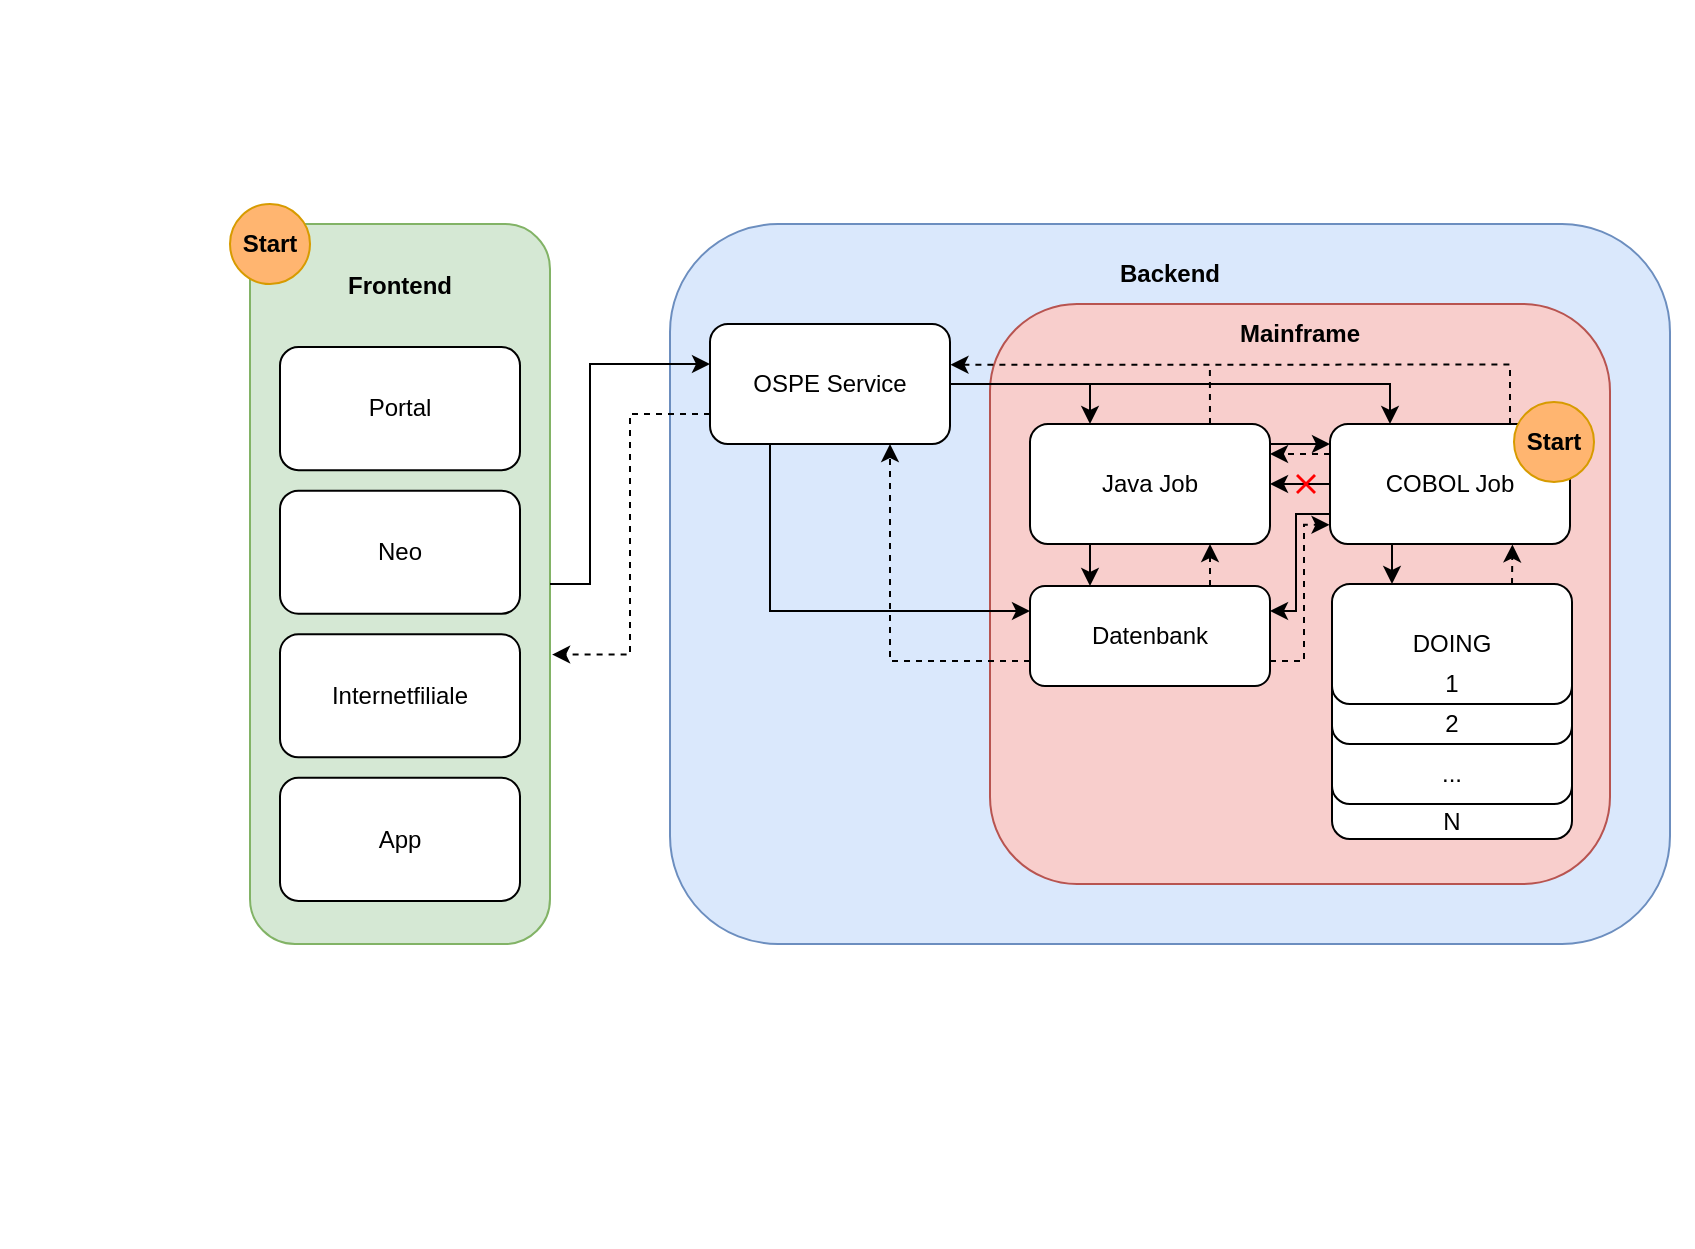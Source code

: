 <mxfile version="23.0.1" type="device">
  <diagram name="Page-1" id="d1-qC05MpWn0oF9kBFTs">
    <mxGraphModel dx="1497" dy="956" grid="1" gridSize="10" guides="1" tooltips="1" connect="1" arrows="1" fold="1" page="0" pageScale="1" pageWidth="827" pageHeight="1169" math="0" shadow="0">
      <root>
        <mxCell id="0" />
        <mxCell id="1" parent="0" />
        <mxCell id="xM6Lfy1XqKiB7OEv_3z5-29" value="" style="group;rotation=90;" vertex="1" connectable="0" parent="1">
          <mxGeometry x="200" y="-10" width="622.5" height="400" as="geometry" />
        </mxCell>
        <mxCell id="xM6Lfy1XqKiB7OEv_3z5-21" value="" style="rounded=1;whiteSpace=wrap;html=1;fillColor=#dae8fc;strokeColor=#6c8ebf;" vertex="1" parent="xM6Lfy1XqKiB7OEv_3z5-29">
          <mxGeometry x="100" width="500" height="360" as="geometry" />
        </mxCell>
        <mxCell id="xM6Lfy1XqKiB7OEv_3z5-22" value="&lt;b&gt;Backend&lt;/b&gt;" style="text;html=1;strokeColor=none;fillColor=none;align=center;verticalAlign=middle;whiteSpace=wrap;rounded=0;" vertex="1" parent="xM6Lfy1XqKiB7OEv_3z5-29">
          <mxGeometry x="320" y="10" width="60" height="30" as="geometry" />
        </mxCell>
        <mxCell id="xM6Lfy1XqKiB7OEv_3z5-31" value="OSPE Service" style="rounded=1;whiteSpace=wrap;html=1;" vertex="1" parent="xM6Lfy1XqKiB7OEv_3z5-29">
          <mxGeometry x="120" y="50" width="120" height="60" as="geometry" />
        </mxCell>
        <mxCell id="xM6Lfy1XqKiB7OEv_3z5-24" value="" style="group;rotation=90;" vertex="1" connectable="0" parent="xM6Lfy1XqKiB7OEv_3z5-29">
          <mxGeometry x="-110" width="150" height="400" as="geometry" />
        </mxCell>
        <mxCell id="xM6Lfy1XqKiB7OEv_3z5-2" value="" style="rounded=1;whiteSpace=wrap;html=1;fillColor=#d5e8d4;strokeColor=#82b366;movable=1;resizable=1;rotatable=1;deletable=1;editable=1;locked=0;connectable=1;" vertex="1" parent="xM6Lfy1XqKiB7OEv_3z5-24">
          <mxGeometry width="150" height="360" as="geometry" />
        </mxCell>
        <mxCell id="xM6Lfy1XqKiB7OEv_3z5-5" value="&lt;b style=&quot;border-color: var(--border-color);&quot;&gt;Frontend&lt;/b&gt;" style="text;html=1;strokeColor=none;fillColor=none;align=center;verticalAlign=middle;whiteSpace=wrap;rounded=0;movable=1;resizable=1;rotatable=1;deletable=1;editable=1;locked=0;connectable=1;" vertex="1" parent="xM6Lfy1XqKiB7OEv_3z5-24">
          <mxGeometry x="45" y="-23.78" width="60" height="109.091" as="geometry" />
        </mxCell>
        <mxCell id="xM6Lfy1XqKiB7OEv_3z5-69" value="Portal" style="rounded=1;whiteSpace=wrap;html=1;" vertex="1" parent="xM6Lfy1XqKiB7OEv_3z5-24">
          <mxGeometry x="15" y="61.538" width="120" height="61.538" as="geometry" />
        </mxCell>
        <mxCell id="xM6Lfy1XqKiB7OEv_3z5-70" value="Neo" style="rounded=1;whiteSpace=wrap;html=1;" vertex="1" parent="xM6Lfy1XqKiB7OEv_3z5-24">
          <mxGeometry x="15" y="133.333" width="120" height="61.538" as="geometry" />
        </mxCell>
        <mxCell id="xM6Lfy1XqKiB7OEv_3z5-71" value="Internetfiliale" style="rounded=1;whiteSpace=wrap;html=1;" vertex="1" parent="xM6Lfy1XqKiB7OEv_3z5-24">
          <mxGeometry x="15" y="205.128" width="120" height="61.538" as="geometry" />
        </mxCell>
        <mxCell id="xM6Lfy1XqKiB7OEv_3z5-72" value="App" style="rounded=1;whiteSpace=wrap;html=1;" vertex="1" parent="xM6Lfy1XqKiB7OEv_3z5-24">
          <mxGeometry x="15" y="276.923" width="120" height="61.538" as="geometry" />
        </mxCell>
        <mxCell id="xM6Lfy1XqKiB7OEv_3z5-32" style="edgeStyle=orthogonalEdgeStyle;rounded=0;orthogonalLoop=1;jettySize=auto;html=1;" edge="1" parent="xM6Lfy1XqKiB7OEv_3z5-29" source="xM6Lfy1XqKiB7OEv_3z5-2">
          <mxGeometry relative="1" as="geometry">
            <mxPoint x="120" y="70" as="targetPoint" />
            <Array as="points">
              <mxPoint x="60" y="180" />
              <mxPoint x="60" y="70" />
            </Array>
          </mxGeometry>
        </mxCell>
        <mxCell id="xM6Lfy1XqKiB7OEv_3z5-27" value="" style="group;rotation=90;" vertex="1" connectable="0" parent="xM6Lfy1XqKiB7OEv_3z5-29">
          <mxGeometry x="260" y="40" width="362.5" height="340" as="geometry" />
        </mxCell>
        <mxCell id="xM6Lfy1XqKiB7OEv_3z5-3" value="" style="rounded=1;whiteSpace=wrap;html=1;fillColor=#f8cecc;strokeColor=#b85450;" vertex="1" parent="xM6Lfy1XqKiB7OEv_3z5-27">
          <mxGeometry width="310" height="290" as="geometry" />
        </mxCell>
        <mxCell id="xM6Lfy1XqKiB7OEv_3z5-4" value="&lt;b&gt;Mainframe&lt;/b&gt;" style="text;html=1;strokeColor=none;fillColor=none;align=center;verticalAlign=middle;whiteSpace=wrap;rounded=0;" vertex="1" parent="xM6Lfy1XqKiB7OEv_3z5-27">
          <mxGeometry x="125" width="60" height="30" as="geometry" />
        </mxCell>
        <mxCell id="xM6Lfy1XqKiB7OEv_3z5-35" style="edgeStyle=orthogonalEdgeStyle;rounded=0;orthogonalLoop=1;jettySize=auto;html=1;entryX=1;entryY=0.25;entryDx=0;entryDy=0;exitX=0;exitY=0.25;exitDx=0;exitDy=0;dashed=1;" edge="1" parent="xM6Lfy1XqKiB7OEv_3z5-27" source="xM6Lfy1XqKiB7OEv_3z5-10" target="xM6Lfy1XqKiB7OEv_3z5-9">
          <mxGeometry relative="1" as="geometry">
            <Array as="points" />
          </mxGeometry>
        </mxCell>
        <mxCell id="xM6Lfy1XqKiB7OEv_3z5-81" style="edgeStyle=orthogonalEdgeStyle;rounded=0;orthogonalLoop=1;jettySize=auto;html=1;exitX=0;exitY=0.5;exitDx=0;exitDy=0;entryX=1;entryY=0.5;entryDx=0;entryDy=0;" edge="1" parent="xM6Lfy1XqKiB7OEv_3z5-27" source="xM6Lfy1XqKiB7OEv_3z5-10" target="xM6Lfy1XqKiB7OEv_3z5-9">
          <mxGeometry relative="1" as="geometry" />
        </mxCell>
        <mxCell id="xM6Lfy1XqKiB7OEv_3z5-83" style="edgeStyle=orthogonalEdgeStyle;rounded=0;orthogonalLoop=1;jettySize=auto;html=1;exitX=0;exitY=0.75;exitDx=0;exitDy=0;entryX=1;entryY=0.25;entryDx=0;entryDy=0;" edge="1" parent="xM6Lfy1XqKiB7OEv_3z5-27" source="xM6Lfy1XqKiB7OEv_3z5-10" target="xM6Lfy1XqKiB7OEv_3z5-8">
          <mxGeometry relative="1" as="geometry">
            <Array as="points">
              <mxPoint x="153" y="105" />
              <mxPoint x="153" y="154" />
            </Array>
          </mxGeometry>
        </mxCell>
        <mxCell id="xM6Lfy1XqKiB7OEv_3z5-87" style="edgeStyle=orthogonalEdgeStyle;rounded=0;orthogonalLoop=1;jettySize=auto;html=1;exitX=0.25;exitY=1;exitDx=0;exitDy=0;entryX=0.25;entryY=0;entryDx=0;entryDy=0;" edge="1" parent="xM6Lfy1XqKiB7OEv_3z5-27" source="xM6Lfy1XqKiB7OEv_3z5-10" target="xM6Lfy1XqKiB7OEv_3z5-14">
          <mxGeometry relative="1" as="geometry" />
        </mxCell>
        <mxCell id="xM6Lfy1XqKiB7OEv_3z5-10" value="COBOL Job" style="rounded=1;whiteSpace=wrap;html=1;" vertex="1" parent="xM6Lfy1XqKiB7OEv_3z5-27">
          <mxGeometry x="170" y="60" width="120" height="60" as="geometry" />
        </mxCell>
        <mxCell id="xM6Lfy1XqKiB7OEv_3z5-51" style="edgeStyle=orthogonalEdgeStyle;rounded=0;orthogonalLoop=1;jettySize=auto;html=1;exitX=1;exitY=0.75;exitDx=0;exitDy=0;entryX=0;entryY=0.162;entryDx=0;entryDy=0;entryPerimeter=0;" edge="1" parent="xM6Lfy1XqKiB7OEv_3z5-27" source="xM6Lfy1XqKiB7OEv_3z5-9" target="xM6Lfy1XqKiB7OEv_3z5-10">
          <mxGeometry relative="1" as="geometry">
            <mxPoint x="170" y="77" as="targetPoint" />
            <Array as="points">
              <mxPoint x="140" y="70" />
              <mxPoint x="170" y="70" />
            </Array>
          </mxGeometry>
        </mxCell>
        <mxCell id="xM6Lfy1XqKiB7OEv_3z5-79" style="edgeStyle=orthogonalEdgeStyle;rounded=0;orthogonalLoop=1;jettySize=auto;html=1;exitX=0.75;exitY=0;exitDx=0;exitDy=0;dashed=1;endArrow=none;endFill=0;" edge="1" parent="xM6Lfy1XqKiB7OEv_3z5-27" source="xM6Lfy1XqKiB7OEv_3z5-9">
          <mxGeometry relative="1" as="geometry">
            <mxPoint x="109.945" y="30.11" as="targetPoint" />
          </mxGeometry>
        </mxCell>
        <mxCell id="xM6Lfy1XqKiB7OEv_3z5-85" style="edgeStyle=orthogonalEdgeStyle;rounded=0;orthogonalLoop=1;jettySize=auto;html=1;exitX=0.25;exitY=1;exitDx=0;exitDy=0;entryX=0.25;entryY=0;entryDx=0;entryDy=0;" edge="1" parent="xM6Lfy1XqKiB7OEv_3z5-27" source="xM6Lfy1XqKiB7OEv_3z5-9" target="xM6Lfy1XqKiB7OEv_3z5-8">
          <mxGeometry relative="1" as="geometry" />
        </mxCell>
        <mxCell id="xM6Lfy1XqKiB7OEv_3z5-9" value="Java Job" style="rounded=1;whiteSpace=wrap;html=1;" vertex="1" parent="xM6Lfy1XqKiB7OEv_3z5-27">
          <mxGeometry x="20" y="60" width="120" height="60" as="geometry" />
        </mxCell>
        <mxCell id="xM6Lfy1XqKiB7OEv_3z5-26" value="" style="group" vertex="1" connectable="0" parent="xM6Lfy1XqKiB7OEv_3z5-27">
          <mxGeometry x="171" y="140" width="120" height="134" as="geometry" />
        </mxCell>
        <mxCell id="xM6Lfy1XqKiB7OEv_3z5-11" value="DOING" style="rounded=1;whiteSpace=wrap;html=1;" vertex="1" parent="xM6Lfy1XqKiB7OEv_3z5-26">
          <mxGeometry y="67.5" width="120" height="60" as="geometry" />
        </mxCell>
        <mxCell id="xM6Lfy1XqKiB7OEv_3z5-12" value="" style="rounded=1;whiteSpace=wrap;html=1;" vertex="1" parent="xM6Lfy1XqKiB7OEv_3z5-26">
          <mxGeometry y="50" width="120" height="60" as="geometry" />
        </mxCell>
        <mxCell id="xM6Lfy1XqKiB7OEv_3z5-13" value="DOING" style="rounded=1;whiteSpace=wrap;html=1;" vertex="1" parent="xM6Lfy1XqKiB7OEv_3z5-26">
          <mxGeometry y="20" width="120" height="60" as="geometry" />
        </mxCell>
        <mxCell id="xM6Lfy1XqKiB7OEv_3z5-14" value="DOING" style="rounded=1;whiteSpace=wrap;html=1;" vertex="1" parent="xM6Lfy1XqKiB7OEv_3z5-26">
          <mxGeometry width="120" height="60" as="geometry" />
        </mxCell>
        <mxCell id="xM6Lfy1XqKiB7OEv_3z5-15" value="1" style="text;html=1;strokeColor=none;fillColor=none;align=center;verticalAlign=middle;whiteSpace=wrap;rounded=0;" vertex="1" parent="xM6Lfy1XqKiB7OEv_3z5-26">
          <mxGeometry x="30" y="35" width="60" height="30" as="geometry" />
        </mxCell>
        <mxCell id="xM6Lfy1XqKiB7OEv_3z5-16" value="2" style="text;html=1;strokeColor=none;fillColor=none;align=center;verticalAlign=middle;whiteSpace=wrap;rounded=0;" vertex="1" parent="xM6Lfy1XqKiB7OEv_3z5-26">
          <mxGeometry x="30" y="55" width="60" height="30" as="geometry" />
        </mxCell>
        <mxCell id="xM6Lfy1XqKiB7OEv_3z5-19" value="..." style="text;html=1;strokeColor=none;fillColor=none;align=center;verticalAlign=middle;whiteSpace=wrap;rounded=0;" vertex="1" parent="xM6Lfy1XqKiB7OEv_3z5-26">
          <mxGeometry x="30" y="80" width="60" height="30" as="geometry" />
        </mxCell>
        <mxCell id="xM6Lfy1XqKiB7OEv_3z5-20" value="N" style="text;html=1;strokeColor=none;fillColor=none;align=center;verticalAlign=middle;whiteSpace=wrap;rounded=0;" vertex="1" parent="xM6Lfy1XqKiB7OEv_3z5-26">
          <mxGeometry x="30" y="104" width="60" height="30" as="geometry" />
        </mxCell>
        <mxCell id="xM6Lfy1XqKiB7OEv_3z5-43" value="&lt;b&gt;Start&lt;/b&gt;" style="ellipse;whiteSpace=wrap;html=1;aspect=fixed;fillColor=#FFB570;strokeColor=#d79b00;" vertex="1" parent="xM6Lfy1XqKiB7OEv_3z5-27">
          <mxGeometry x="262" y="49" width="40" height="40" as="geometry" />
        </mxCell>
        <mxCell id="xM6Lfy1XqKiB7OEv_3z5-86" style="edgeStyle=orthogonalEdgeStyle;rounded=0;orthogonalLoop=1;jettySize=auto;html=1;exitX=0.75;exitY=0;exitDx=0;exitDy=0;entryX=0.75;entryY=1;entryDx=0;entryDy=0;dashed=1;" edge="1" parent="xM6Lfy1XqKiB7OEv_3z5-27" source="xM6Lfy1XqKiB7OEv_3z5-8" target="xM6Lfy1XqKiB7OEv_3z5-9">
          <mxGeometry relative="1" as="geometry" />
        </mxCell>
        <mxCell id="xM6Lfy1XqKiB7OEv_3z5-8" value="Datenbank" style="rounded=1;whiteSpace=wrap;html=1;" vertex="1" parent="xM6Lfy1XqKiB7OEv_3z5-27">
          <mxGeometry x="20" y="141" width="120" height="50" as="geometry" />
        </mxCell>
        <mxCell id="xM6Lfy1XqKiB7OEv_3z5-84" style="edgeStyle=orthogonalEdgeStyle;rounded=0;orthogonalLoop=1;jettySize=auto;html=1;exitX=1;exitY=0.75;exitDx=0;exitDy=0;entryX=-0.002;entryY=0.84;entryDx=0;entryDy=0;entryPerimeter=0;dashed=1;" edge="1" parent="xM6Lfy1XqKiB7OEv_3z5-27" source="xM6Lfy1XqKiB7OEv_3z5-8" target="xM6Lfy1XqKiB7OEv_3z5-10">
          <mxGeometry relative="1" as="geometry">
            <Array as="points">
              <mxPoint x="157" y="178" />
              <mxPoint x="157" y="110" />
            </Array>
          </mxGeometry>
        </mxCell>
        <mxCell id="xM6Lfy1XqKiB7OEv_3z5-88" style="edgeStyle=orthogonalEdgeStyle;rounded=0;orthogonalLoop=1;jettySize=auto;html=1;exitX=0.75;exitY=0;exitDx=0;exitDy=0;entryX=0.76;entryY=1.004;entryDx=0;entryDy=0;entryPerimeter=0;dashed=1;" edge="1" parent="xM6Lfy1XqKiB7OEv_3z5-27" source="xM6Lfy1XqKiB7OEv_3z5-14" target="xM6Lfy1XqKiB7OEv_3z5-10">
          <mxGeometry relative="1" as="geometry" />
        </mxCell>
        <mxCell id="xM6Lfy1XqKiB7OEv_3z5-46" style="edgeStyle=orthogonalEdgeStyle;rounded=0;orthogonalLoop=1;jettySize=auto;html=1;entryX=0.25;entryY=0;entryDx=0;entryDy=0;" edge="1" parent="xM6Lfy1XqKiB7OEv_3z5-29" source="xM6Lfy1XqKiB7OEv_3z5-31" target="xM6Lfy1XqKiB7OEv_3z5-10">
          <mxGeometry relative="1" as="geometry">
            <Array as="points">
              <mxPoint x="460" y="80" />
            </Array>
          </mxGeometry>
        </mxCell>
        <mxCell id="xM6Lfy1XqKiB7OEv_3z5-53" style="edgeStyle=orthogonalEdgeStyle;rounded=0;orthogonalLoop=1;jettySize=auto;html=1;entryX=0.25;entryY=0;entryDx=0;entryDy=0;" edge="1" parent="xM6Lfy1XqKiB7OEv_3z5-29" source="xM6Lfy1XqKiB7OEv_3z5-31" target="xM6Lfy1XqKiB7OEv_3z5-9">
          <mxGeometry relative="1" as="geometry">
            <Array as="points">
              <mxPoint x="310" y="80" />
            </Array>
          </mxGeometry>
        </mxCell>
        <mxCell id="xM6Lfy1XqKiB7OEv_3z5-55" style="edgeStyle=orthogonalEdgeStyle;rounded=0;orthogonalLoop=1;jettySize=auto;html=1;exitX=0.75;exitY=0;exitDx=0;exitDy=0;entryX=1.002;entryY=0.339;entryDx=0;entryDy=0;entryPerimeter=0;dashed=1;" edge="1" parent="xM6Lfy1XqKiB7OEv_3z5-29" source="xM6Lfy1XqKiB7OEv_3z5-10" target="xM6Lfy1XqKiB7OEv_3z5-31">
          <mxGeometry relative="1" as="geometry" />
        </mxCell>
        <mxCell id="xM6Lfy1XqKiB7OEv_3z5-75" style="edgeStyle=orthogonalEdgeStyle;rounded=0;orthogonalLoop=1;jettySize=auto;html=1;exitX=0;exitY=0.75;exitDx=0;exitDy=0;entryX=1.007;entryY=0.598;entryDx=0;entryDy=0;entryPerimeter=0;dashed=1;" edge="1" parent="xM6Lfy1XqKiB7OEv_3z5-29" source="xM6Lfy1XqKiB7OEv_3z5-31" target="xM6Lfy1XqKiB7OEv_3z5-2">
          <mxGeometry relative="1" as="geometry" />
        </mxCell>
        <mxCell id="xM6Lfy1XqKiB7OEv_3z5-90" style="edgeStyle=orthogonalEdgeStyle;rounded=0;orthogonalLoop=1;jettySize=auto;html=1;exitX=0;exitY=0.75;exitDx=0;exitDy=0;entryX=0.75;entryY=1;entryDx=0;entryDy=0;dashed=1;" edge="1" parent="xM6Lfy1XqKiB7OEv_3z5-29" source="xM6Lfy1XqKiB7OEv_3z5-8" target="xM6Lfy1XqKiB7OEv_3z5-31">
          <mxGeometry relative="1" as="geometry" />
        </mxCell>
        <mxCell id="xM6Lfy1XqKiB7OEv_3z5-89" style="edgeStyle=orthogonalEdgeStyle;rounded=0;orthogonalLoop=1;jettySize=auto;html=1;exitX=0.25;exitY=1;exitDx=0;exitDy=0;entryX=0;entryY=0.25;entryDx=0;entryDy=0;" edge="1" parent="xM6Lfy1XqKiB7OEv_3z5-29" source="xM6Lfy1XqKiB7OEv_3z5-31" target="xM6Lfy1XqKiB7OEv_3z5-8">
          <mxGeometry relative="1" as="geometry" />
        </mxCell>
        <mxCell id="xM6Lfy1XqKiB7OEv_3z5-44" value="&lt;b&gt;Start&lt;/b&gt;" style="ellipse;whiteSpace=wrap;html=1;aspect=fixed;fillColor=#FFB570;strokeColor=#d79b00;" vertex="1" parent="1">
          <mxGeometry x="80" y="-20" width="40" height="40" as="geometry" />
        </mxCell>
        <mxCell id="xM6Lfy1XqKiB7OEv_3z5-78" value="" style="shape=mxgraph.mockup.markup.redX;fillColor=#ff0000;html=1;shadow=0;whiteSpace=wrap;strokeColor=none;" vertex="1" parent="1">
          <mxGeometry x="613" y="115" width="10" height="10" as="geometry" />
        </mxCell>
      </root>
    </mxGraphModel>
  </diagram>
</mxfile>
